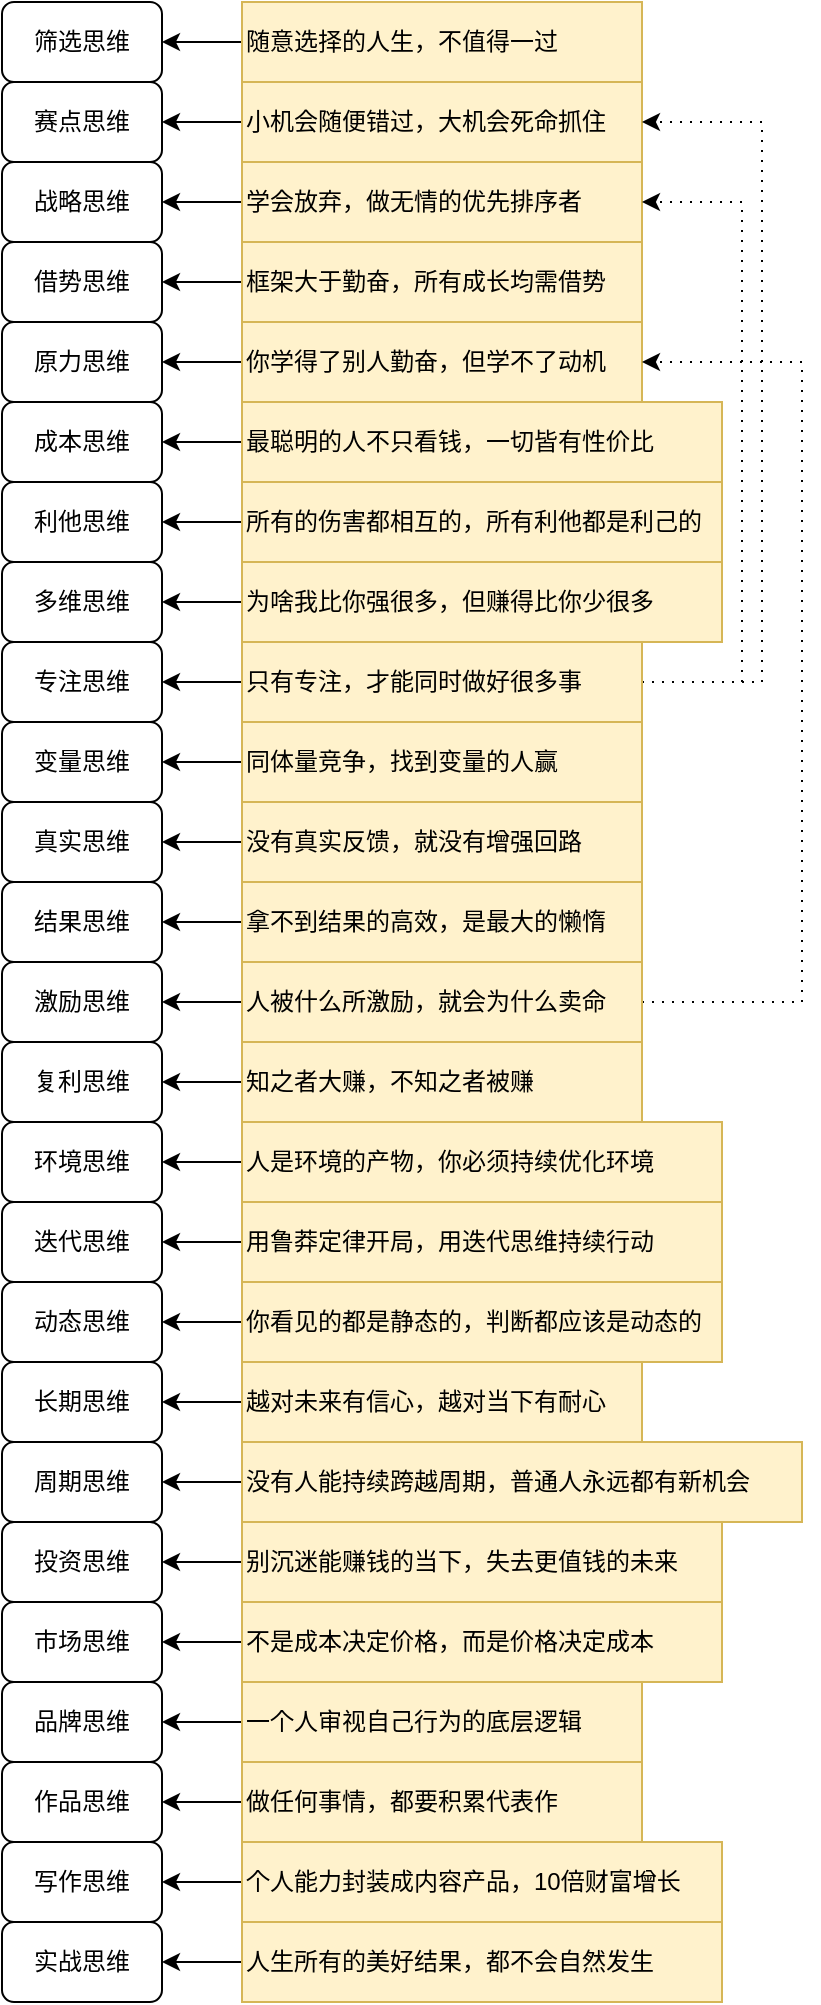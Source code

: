 <mxfile version="24.4.8" type="github">
  <diagram name="第 1 页" id="B3NVgEC1TPL2r2JH5KPZ">
    <mxGraphModel dx="1221" dy="725" grid="1" gridSize="10" guides="1" tooltips="1" connect="1" arrows="1" fold="1" page="1" pageScale="1" pageWidth="827" pageHeight="1169" math="0" shadow="0">
      <root>
        <mxCell id="0" />
        <mxCell id="1" parent="0" />
        <mxCell id="o9pA-VV171bVuTWOxK52-1" value="筛选思维" style="rounded=1;whiteSpace=wrap;html=1;" vertex="1" parent="1">
          <mxGeometry x="160" width="80" height="40" as="geometry" />
        </mxCell>
        <mxCell id="o9pA-VV171bVuTWOxK52-4" value="实战思维" style="rounded=1;whiteSpace=wrap;html=1;" vertex="1" parent="1">
          <mxGeometry x="160" y="960" width="80" height="40" as="geometry" />
        </mxCell>
        <mxCell id="o9pA-VV171bVuTWOxK52-5" value="写作思维" style="rounded=1;whiteSpace=wrap;html=1;" vertex="1" parent="1">
          <mxGeometry x="160" y="920" width="80" height="40" as="geometry" />
        </mxCell>
        <mxCell id="o9pA-VV171bVuTWOxK52-6" value="作品思维" style="rounded=1;whiteSpace=wrap;html=1;" vertex="1" parent="1">
          <mxGeometry x="160" y="880" width="80" height="40" as="geometry" />
        </mxCell>
        <mxCell id="o9pA-VV171bVuTWOxK52-7" value="品牌思维" style="rounded=1;whiteSpace=wrap;html=1;" vertex="1" parent="1">
          <mxGeometry x="160" y="840" width="80" height="40" as="geometry" />
        </mxCell>
        <mxCell id="o9pA-VV171bVuTWOxK52-8" value="市场思维" style="rounded=1;whiteSpace=wrap;html=1;" vertex="1" parent="1">
          <mxGeometry x="160" y="800" width="80" height="40" as="geometry" />
        </mxCell>
        <mxCell id="o9pA-VV171bVuTWOxK52-9" value="投资思维" style="rounded=1;whiteSpace=wrap;html=1;" vertex="1" parent="1">
          <mxGeometry x="160" y="760" width="80" height="40" as="geometry" />
        </mxCell>
        <mxCell id="o9pA-VV171bVuTWOxK52-10" value="周期思维" style="rounded=1;whiteSpace=wrap;html=1;" vertex="1" parent="1">
          <mxGeometry x="160" y="720" width="80" height="40" as="geometry" />
        </mxCell>
        <mxCell id="o9pA-VV171bVuTWOxK52-11" value="长期思维" style="rounded=1;whiteSpace=wrap;html=1;" vertex="1" parent="1">
          <mxGeometry x="160" y="680" width="80" height="40" as="geometry" />
        </mxCell>
        <mxCell id="o9pA-VV171bVuTWOxK52-12" value="动态思维" style="rounded=1;whiteSpace=wrap;html=1;" vertex="1" parent="1">
          <mxGeometry x="160" y="640" width="80" height="40" as="geometry" />
        </mxCell>
        <mxCell id="o9pA-VV171bVuTWOxK52-13" value="迭代思维" style="rounded=1;whiteSpace=wrap;html=1;" vertex="1" parent="1">
          <mxGeometry x="160" y="600" width="80" height="40" as="geometry" />
        </mxCell>
        <mxCell id="o9pA-VV171bVuTWOxK52-14" value="环境思维" style="rounded=1;whiteSpace=wrap;html=1;" vertex="1" parent="1">
          <mxGeometry x="160" y="560" width="80" height="40" as="geometry" />
        </mxCell>
        <mxCell id="o9pA-VV171bVuTWOxK52-15" value="复利思维" style="rounded=1;whiteSpace=wrap;html=1;" vertex="1" parent="1">
          <mxGeometry x="160" y="520" width="80" height="40" as="geometry" />
        </mxCell>
        <mxCell id="o9pA-VV171bVuTWOxK52-16" value="激励思维" style="rounded=1;whiteSpace=wrap;html=1;" vertex="1" parent="1">
          <mxGeometry x="160" y="480" width="80" height="40" as="geometry" />
        </mxCell>
        <mxCell id="o9pA-VV171bVuTWOxK52-17" value="结果思维" style="rounded=1;whiteSpace=wrap;html=1;" vertex="1" parent="1">
          <mxGeometry x="160" y="440" width="80" height="40" as="geometry" />
        </mxCell>
        <mxCell id="o9pA-VV171bVuTWOxK52-18" value="真实思维" style="rounded=1;whiteSpace=wrap;html=1;" vertex="1" parent="1">
          <mxGeometry x="160" y="400" width="80" height="40" as="geometry" />
        </mxCell>
        <mxCell id="o9pA-VV171bVuTWOxK52-19" value="变量思维" style="rounded=1;whiteSpace=wrap;html=1;" vertex="1" parent="1">
          <mxGeometry x="160" y="360" width="80" height="40" as="geometry" />
        </mxCell>
        <mxCell id="o9pA-VV171bVuTWOxK52-20" value="专注思维" style="rounded=1;whiteSpace=wrap;html=1;" vertex="1" parent="1">
          <mxGeometry x="160" y="320" width="80" height="40" as="geometry" />
        </mxCell>
        <mxCell id="o9pA-VV171bVuTWOxK52-21" value="多维思维" style="rounded=1;whiteSpace=wrap;html=1;" vertex="1" parent="1">
          <mxGeometry x="160" y="280" width="80" height="40" as="geometry" />
        </mxCell>
        <mxCell id="o9pA-VV171bVuTWOxK52-22" value="利他思维" style="rounded=1;whiteSpace=wrap;html=1;" vertex="1" parent="1">
          <mxGeometry x="160" y="240" width="80" height="40" as="geometry" />
        </mxCell>
        <mxCell id="o9pA-VV171bVuTWOxK52-23" value="成本思维" style="rounded=1;whiteSpace=wrap;html=1;" vertex="1" parent="1">
          <mxGeometry x="160" y="200" width="80" height="40" as="geometry" />
        </mxCell>
        <mxCell id="o9pA-VV171bVuTWOxK52-24" value="原力思维" style="rounded=1;whiteSpace=wrap;html=1;" vertex="1" parent="1">
          <mxGeometry x="160" y="160" width="80" height="40" as="geometry" />
        </mxCell>
        <mxCell id="o9pA-VV171bVuTWOxK52-25" value="借势思维" style="rounded=1;whiteSpace=wrap;html=1;" vertex="1" parent="1">
          <mxGeometry x="160" y="120" width="80" height="40" as="geometry" />
        </mxCell>
        <mxCell id="o9pA-VV171bVuTWOxK52-26" value="战略思维" style="rounded=1;whiteSpace=wrap;html=1;" vertex="1" parent="1">
          <mxGeometry x="160" y="80" width="80" height="40" as="geometry" />
        </mxCell>
        <mxCell id="o9pA-VV171bVuTWOxK52-27" value="赛点思维" style="rounded=1;whiteSpace=wrap;html=1;" vertex="1" parent="1">
          <mxGeometry x="160" y="40" width="80" height="40" as="geometry" />
        </mxCell>
        <mxCell id="o9pA-VV171bVuTWOxK52-63" style="edgeStyle=orthogonalEdgeStyle;rounded=0;orthogonalLoop=1;jettySize=auto;html=1;exitX=0;exitY=0.5;exitDx=0;exitDy=0;" edge="1" parent="1" source="o9pA-VV171bVuTWOxK52-30" target="o9pA-VV171bVuTWOxK52-1">
          <mxGeometry relative="1" as="geometry" />
        </mxCell>
        <mxCell id="o9pA-VV171bVuTWOxK52-30" value="随意选择的人生，不值得一过" style="text;html=1;align=left;verticalAlign=middle;whiteSpace=wrap;rounded=0;fillColor=#fff2cc;strokeColor=#d6b656;" vertex="1" parent="1">
          <mxGeometry x="280" width="200" height="40" as="geometry" />
        </mxCell>
        <mxCell id="o9pA-VV171bVuTWOxK52-64" style="edgeStyle=orthogonalEdgeStyle;rounded=0;orthogonalLoop=1;jettySize=auto;html=1;exitX=0;exitY=0.5;exitDx=0;exitDy=0;entryX=1;entryY=0.5;entryDx=0;entryDy=0;" edge="1" parent="1" source="o9pA-VV171bVuTWOxK52-32" target="o9pA-VV171bVuTWOxK52-27">
          <mxGeometry relative="1" as="geometry" />
        </mxCell>
        <mxCell id="o9pA-VV171bVuTWOxK52-32" value="小机会随便错过，大机会死命抓住" style="text;html=1;align=left;verticalAlign=middle;whiteSpace=wrap;rounded=0;fillColor=#fff2cc;strokeColor=#d6b656;" vertex="1" parent="1">
          <mxGeometry x="280" y="40" width="200" height="40" as="geometry" />
        </mxCell>
        <mxCell id="o9pA-VV171bVuTWOxK52-65" style="edgeStyle=orthogonalEdgeStyle;rounded=0;orthogonalLoop=1;jettySize=auto;html=1;exitX=0;exitY=0.5;exitDx=0;exitDy=0;" edge="1" parent="1" source="o9pA-VV171bVuTWOxK52-33" target="o9pA-VV171bVuTWOxK52-26">
          <mxGeometry relative="1" as="geometry" />
        </mxCell>
        <mxCell id="o9pA-VV171bVuTWOxK52-33" value="学会放弃，做无情的优先排序者" style="text;html=1;align=left;verticalAlign=middle;whiteSpace=wrap;rounded=0;fillColor=#fff2cc;strokeColor=#d6b656;" vertex="1" parent="1">
          <mxGeometry x="280" y="80" width="200" height="40" as="geometry" />
        </mxCell>
        <mxCell id="o9pA-VV171bVuTWOxK52-66" style="edgeStyle=orthogonalEdgeStyle;rounded=0;orthogonalLoop=1;jettySize=auto;html=1;exitX=0;exitY=0.5;exitDx=0;exitDy=0;" edge="1" parent="1" source="o9pA-VV171bVuTWOxK52-39" target="o9pA-VV171bVuTWOxK52-25">
          <mxGeometry relative="1" as="geometry" />
        </mxCell>
        <mxCell id="o9pA-VV171bVuTWOxK52-39" value="框架大于勤奋，所有成长均需借势" style="text;html=1;align=left;verticalAlign=middle;whiteSpace=wrap;rounded=0;fillColor=#fff2cc;strokeColor=#d6b656;" vertex="1" parent="1">
          <mxGeometry x="280" y="120" width="200" height="40" as="geometry" />
        </mxCell>
        <mxCell id="o9pA-VV171bVuTWOxK52-62" style="edgeStyle=orthogonalEdgeStyle;rounded=0;orthogonalLoop=1;jettySize=auto;html=1;exitX=0;exitY=0.5;exitDx=0;exitDy=0;entryX=1;entryY=0.5;entryDx=0;entryDy=0;" edge="1" parent="1" source="o9pA-VV171bVuTWOxK52-40" target="o9pA-VV171bVuTWOxK52-24">
          <mxGeometry relative="1" as="geometry" />
        </mxCell>
        <mxCell id="o9pA-VV171bVuTWOxK52-40" value="你学得了别人勤奋，但学不了动机" style="text;html=1;align=left;verticalAlign=middle;whiteSpace=wrap;rounded=0;fillColor=#fff2cc;strokeColor=#d6b656;" vertex="1" parent="1">
          <mxGeometry x="280" y="160" width="200" height="40" as="geometry" />
        </mxCell>
        <mxCell id="o9pA-VV171bVuTWOxK52-82" style="edgeStyle=orthogonalEdgeStyle;rounded=0;orthogonalLoop=1;jettySize=auto;html=1;exitX=0;exitY=0.5;exitDx=0;exitDy=0;entryX=1;entryY=0.5;entryDx=0;entryDy=0;" edge="1" parent="1" source="o9pA-VV171bVuTWOxK52-41" target="o9pA-VV171bVuTWOxK52-8">
          <mxGeometry relative="1" as="geometry" />
        </mxCell>
        <mxCell id="o9pA-VV171bVuTWOxK52-41" value="不是成本决定价格，而是价格决定成本" style="text;html=1;align=left;verticalAlign=middle;whiteSpace=wrap;rounded=0;fillColor=#fff2cc;strokeColor=#d6b656;" vertex="1" parent="1">
          <mxGeometry x="280" y="800" width="240" height="40" as="geometry" />
        </mxCell>
        <mxCell id="o9pA-VV171bVuTWOxK52-83" style="edgeStyle=orthogonalEdgeStyle;rounded=0;orthogonalLoop=1;jettySize=auto;html=1;exitX=0;exitY=0.5;exitDx=0;exitDy=0;" edge="1" parent="1" source="o9pA-VV171bVuTWOxK52-42" target="o9pA-VV171bVuTWOxK52-7">
          <mxGeometry relative="1" as="geometry" />
        </mxCell>
        <mxCell id="o9pA-VV171bVuTWOxK52-42" value="一个人审视自己行为的底层逻辑" style="text;html=1;align=left;verticalAlign=middle;whiteSpace=wrap;rounded=0;fillColor=#fff2cc;strokeColor=#d6b656;" vertex="1" parent="1">
          <mxGeometry x="280" y="840" width="200" height="40" as="geometry" />
        </mxCell>
        <mxCell id="o9pA-VV171bVuTWOxK52-84" style="edgeStyle=orthogonalEdgeStyle;rounded=0;orthogonalLoop=1;jettySize=auto;html=1;exitX=0;exitY=0.5;exitDx=0;exitDy=0;" edge="1" parent="1" source="o9pA-VV171bVuTWOxK52-43" target="o9pA-VV171bVuTWOxK52-6">
          <mxGeometry relative="1" as="geometry" />
        </mxCell>
        <mxCell id="o9pA-VV171bVuTWOxK52-43" value="做任何事情，都要积累代表作" style="text;html=1;align=left;verticalAlign=middle;whiteSpace=wrap;rounded=0;fillColor=#fff2cc;strokeColor=#d6b656;" vertex="1" parent="1">
          <mxGeometry x="280" y="880" width="200" height="40" as="geometry" />
        </mxCell>
        <mxCell id="o9pA-VV171bVuTWOxK52-81" style="edgeStyle=orthogonalEdgeStyle;rounded=0;orthogonalLoop=1;jettySize=auto;html=1;exitX=0;exitY=0.5;exitDx=0;exitDy=0;" edge="1" parent="1" source="o9pA-VV171bVuTWOxK52-44" target="o9pA-VV171bVuTWOxK52-9">
          <mxGeometry relative="1" as="geometry" />
        </mxCell>
        <mxCell id="o9pA-VV171bVuTWOxK52-44" value="别沉迷能赚钱的当下，失去更值钱的未来" style="text;html=1;align=left;verticalAlign=middle;whiteSpace=wrap;rounded=0;fillColor=#fff2cc;strokeColor=#d6b656;" vertex="1" parent="1">
          <mxGeometry x="280" y="760" width="240" height="40" as="geometry" />
        </mxCell>
        <mxCell id="o9pA-VV171bVuTWOxK52-67" style="edgeStyle=orthogonalEdgeStyle;rounded=0;orthogonalLoop=1;jettySize=auto;html=1;exitX=0;exitY=0.5;exitDx=0;exitDy=0;" edge="1" parent="1" source="o9pA-VV171bVuTWOxK52-45" target="o9pA-VV171bVuTWOxK52-23">
          <mxGeometry relative="1" as="geometry" />
        </mxCell>
        <mxCell id="o9pA-VV171bVuTWOxK52-45" value="最聪明的人不只看钱，一切皆有性价比" style="text;html=1;align=left;verticalAlign=middle;whiteSpace=wrap;rounded=0;fillColor=#fff2cc;strokeColor=#d6b656;" vertex="1" parent="1">
          <mxGeometry x="280" y="200" width="240" height="40" as="geometry" />
        </mxCell>
        <mxCell id="o9pA-VV171bVuTWOxK52-68" style="edgeStyle=orthogonalEdgeStyle;rounded=0;orthogonalLoop=1;jettySize=auto;html=1;exitX=0;exitY=0.5;exitDx=0;exitDy=0;" edge="1" parent="1" source="o9pA-VV171bVuTWOxK52-46" target="o9pA-VV171bVuTWOxK52-22">
          <mxGeometry relative="1" as="geometry" />
        </mxCell>
        <mxCell id="o9pA-VV171bVuTWOxK52-46" value="所有的伤害都相互的，所有利他都是利己的" style="text;html=1;align=left;verticalAlign=middle;whiteSpace=wrap;rounded=0;fillColor=#fff2cc;strokeColor=#d6b656;" vertex="1" parent="1">
          <mxGeometry x="280" y="240" width="240" height="40" as="geometry" />
        </mxCell>
        <mxCell id="o9pA-VV171bVuTWOxK52-69" style="edgeStyle=orthogonalEdgeStyle;rounded=0;orthogonalLoop=1;jettySize=auto;html=1;exitX=0;exitY=0.5;exitDx=0;exitDy=0;" edge="1" parent="1" source="o9pA-VV171bVuTWOxK52-47" target="o9pA-VV171bVuTWOxK52-21">
          <mxGeometry relative="1" as="geometry" />
        </mxCell>
        <mxCell id="o9pA-VV171bVuTWOxK52-47" value="为啥我比你强很多，但赚得比你少很多" style="text;html=1;align=left;verticalAlign=middle;whiteSpace=wrap;rounded=0;fillColor=#fff2cc;strokeColor=#d6b656;" vertex="1" parent="1">
          <mxGeometry x="280" y="280" width="240" height="40" as="geometry" />
        </mxCell>
        <mxCell id="o9pA-VV171bVuTWOxK52-80" style="edgeStyle=orthogonalEdgeStyle;rounded=0;orthogonalLoop=1;jettySize=auto;html=1;exitX=0;exitY=0.5;exitDx=0;exitDy=0;" edge="1" parent="1" source="o9pA-VV171bVuTWOxK52-48" target="o9pA-VV171bVuTWOxK52-10">
          <mxGeometry relative="1" as="geometry" />
        </mxCell>
        <mxCell id="o9pA-VV171bVuTWOxK52-48" value="没有人能持续跨越周期，普通人永远都有新机会" style="text;html=1;align=left;verticalAlign=middle;whiteSpace=wrap;rounded=0;fillColor=#fff2cc;strokeColor=#d6b656;" vertex="1" parent="1">
          <mxGeometry x="280" y="720" width="280" height="40" as="geometry" />
        </mxCell>
        <mxCell id="o9pA-VV171bVuTWOxK52-79" style="edgeStyle=orthogonalEdgeStyle;rounded=0;orthogonalLoop=1;jettySize=auto;html=1;exitX=0;exitY=0.5;exitDx=0;exitDy=0;entryX=1;entryY=0.5;entryDx=0;entryDy=0;" edge="1" parent="1" source="o9pA-VV171bVuTWOxK52-49" target="o9pA-VV171bVuTWOxK52-11">
          <mxGeometry relative="1" as="geometry" />
        </mxCell>
        <mxCell id="o9pA-VV171bVuTWOxK52-49" value="越对未来有信心，越对当下有耐心" style="text;html=1;align=left;verticalAlign=middle;whiteSpace=wrap;rounded=0;fillColor=#fff2cc;strokeColor=#d6b656;" vertex="1" parent="1">
          <mxGeometry x="280" y="680" width="200" height="40" as="geometry" />
        </mxCell>
        <mxCell id="o9pA-VV171bVuTWOxK52-78" style="edgeStyle=orthogonalEdgeStyle;rounded=0;orthogonalLoop=1;jettySize=auto;html=1;exitX=0;exitY=0.5;exitDx=0;exitDy=0;" edge="1" parent="1" source="o9pA-VV171bVuTWOxK52-50" target="o9pA-VV171bVuTWOxK52-12">
          <mxGeometry relative="1" as="geometry" />
        </mxCell>
        <mxCell id="o9pA-VV171bVuTWOxK52-50" value="你看见的都是静态的，判断都应该是动态的" style="text;html=1;align=left;verticalAlign=middle;whiteSpace=wrap;rounded=0;fillColor=#fff2cc;strokeColor=#d6b656;" vertex="1" parent="1">
          <mxGeometry x="280" y="640" width="240" height="40" as="geometry" />
        </mxCell>
        <mxCell id="o9pA-VV171bVuTWOxK52-77" style="edgeStyle=orthogonalEdgeStyle;rounded=0;orthogonalLoop=1;jettySize=auto;html=1;exitX=0;exitY=0.5;exitDx=0;exitDy=0;" edge="1" parent="1" source="o9pA-VV171bVuTWOxK52-51" target="o9pA-VV171bVuTWOxK52-13">
          <mxGeometry relative="1" as="geometry" />
        </mxCell>
        <mxCell id="o9pA-VV171bVuTWOxK52-51" value="用鲁莽定律开局，用迭代思维持续行动" style="text;html=1;align=left;verticalAlign=middle;whiteSpace=wrap;rounded=0;fillColor=#fff2cc;strokeColor=#d6b656;" vertex="1" parent="1">
          <mxGeometry x="280" y="600" width="240" height="40" as="geometry" />
        </mxCell>
        <mxCell id="o9pA-VV171bVuTWOxK52-76" style="edgeStyle=orthogonalEdgeStyle;rounded=0;orthogonalLoop=1;jettySize=auto;html=1;exitX=0;exitY=0.5;exitDx=0;exitDy=0;" edge="1" parent="1" source="o9pA-VV171bVuTWOxK52-52" target="o9pA-VV171bVuTWOxK52-14">
          <mxGeometry relative="1" as="geometry" />
        </mxCell>
        <mxCell id="o9pA-VV171bVuTWOxK52-52" value="人是环境的产物，你必须持续优化环境" style="text;html=1;align=left;verticalAlign=middle;whiteSpace=wrap;rounded=0;fillColor=#fff2cc;strokeColor=#d6b656;" vertex="1" parent="1">
          <mxGeometry x="280" y="560" width="240" height="40" as="geometry" />
        </mxCell>
        <mxCell id="o9pA-VV171bVuTWOxK52-75" style="edgeStyle=orthogonalEdgeStyle;rounded=0;orthogonalLoop=1;jettySize=auto;html=1;exitX=0;exitY=0.5;exitDx=0;exitDy=0;entryX=1;entryY=0.5;entryDx=0;entryDy=0;" edge="1" parent="1" source="o9pA-VV171bVuTWOxK52-53" target="o9pA-VV171bVuTWOxK52-15">
          <mxGeometry relative="1" as="geometry" />
        </mxCell>
        <mxCell id="o9pA-VV171bVuTWOxK52-53" value="知之者大赚，不知之者被赚" style="text;html=1;align=left;verticalAlign=middle;whiteSpace=wrap;rounded=0;fillColor=#fff2cc;strokeColor=#d6b656;" vertex="1" parent="1">
          <mxGeometry x="280" y="520" width="200" height="40" as="geometry" />
        </mxCell>
        <mxCell id="o9pA-VV171bVuTWOxK52-61" style="edgeStyle=orthogonalEdgeStyle;rounded=0;orthogonalLoop=1;jettySize=auto;html=1;exitX=1;exitY=0.5;exitDx=0;exitDy=0;entryX=1;entryY=0.5;entryDx=0;entryDy=0;dashed=1;dashPattern=1 4;" edge="1" parent="1" source="o9pA-VV171bVuTWOxK52-54" target="o9pA-VV171bVuTWOxK52-40">
          <mxGeometry relative="1" as="geometry">
            <Array as="points">
              <mxPoint x="560" y="500" />
              <mxPoint x="560" y="180" />
            </Array>
          </mxGeometry>
        </mxCell>
        <mxCell id="o9pA-VV171bVuTWOxK52-74" style="edgeStyle=orthogonalEdgeStyle;rounded=0;orthogonalLoop=1;jettySize=auto;html=1;exitX=0;exitY=0.5;exitDx=0;exitDy=0;" edge="1" parent="1" source="o9pA-VV171bVuTWOxK52-54" target="o9pA-VV171bVuTWOxK52-16">
          <mxGeometry relative="1" as="geometry" />
        </mxCell>
        <mxCell id="o9pA-VV171bVuTWOxK52-54" value="人被什么所激励，就会为什么卖命" style="text;html=1;align=left;verticalAlign=middle;whiteSpace=wrap;rounded=0;fillColor=#fff2cc;strokeColor=#d6b656;" vertex="1" parent="1">
          <mxGeometry x="280" y="480" width="200" height="40" as="geometry" />
        </mxCell>
        <mxCell id="o9pA-VV171bVuTWOxK52-73" style="edgeStyle=orthogonalEdgeStyle;rounded=0;orthogonalLoop=1;jettySize=auto;html=1;exitX=0;exitY=0.5;exitDx=0;exitDy=0;" edge="1" parent="1" source="o9pA-VV171bVuTWOxK52-55" target="o9pA-VV171bVuTWOxK52-17">
          <mxGeometry relative="1" as="geometry" />
        </mxCell>
        <mxCell id="o9pA-VV171bVuTWOxK52-55" value="拿不到结果的高效，是最大的懒惰" style="text;html=1;align=left;verticalAlign=middle;whiteSpace=wrap;rounded=0;fillColor=#fff2cc;strokeColor=#d6b656;" vertex="1" parent="1">
          <mxGeometry x="280" y="440" width="200" height="40" as="geometry" />
        </mxCell>
        <mxCell id="o9pA-VV171bVuTWOxK52-72" style="edgeStyle=orthogonalEdgeStyle;rounded=0;orthogonalLoop=1;jettySize=auto;html=1;exitX=0;exitY=0.5;exitDx=0;exitDy=0;" edge="1" parent="1" source="o9pA-VV171bVuTWOxK52-56" target="o9pA-VV171bVuTWOxK52-18">
          <mxGeometry relative="1" as="geometry" />
        </mxCell>
        <mxCell id="o9pA-VV171bVuTWOxK52-56" value="没有真实反馈，就没有增强回路" style="text;html=1;align=left;verticalAlign=middle;whiteSpace=wrap;rounded=0;fillColor=#fff2cc;strokeColor=#d6b656;" vertex="1" parent="1">
          <mxGeometry x="280" y="400" width="200" height="40" as="geometry" />
        </mxCell>
        <mxCell id="o9pA-VV171bVuTWOxK52-71" style="edgeStyle=orthogonalEdgeStyle;rounded=0;orthogonalLoop=1;jettySize=auto;html=1;exitX=0;exitY=0.5;exitDx=0;exitDy=0;" edge="1" parent="1" source="o9pA-VV171bVuTWOxK52-57" target="o9pA-VV171bVuTWOxK52-19">
          <mxGeometry relative="1" as="geometry" />
        </mxCell>
        <mxCell id="o9pA-VV171bVuTWOxK52-57" value="同体量竞争，找到变量的人赢" style="text;html=1;align=left;verticalAlign=middle;whiteSpace=wrap;rounded=0;fillColor=#fff2cc;strokeColor=#d6b656;" vertex="1" parent="1">
          <mxGeometry x="280" y="360" width="200" height="40" as="geometry" />
        </mxCell>
        <mxCell id="o9pA-VV171bVuTWOxK52-70" style="edgeStyle=orthogonalEdgeStyle;rounded=0;orthogonalLoop=1;jettySize=auto;html=1;exitX=0;exitY=0.5;exitDx=0;exitDy=0;" edge="1" parent="1" source="o9pA-VV171bVuTWOxK52-58" target="o9pA-VV171bVuTWOxK52-20">
          <mxGeometry relative="1" as="geometry" />
        </mxCell>
        <mxCell id="o9pA-VV171bVuTWOxK52-87" style="edgeStyle=orthogonalEdgeStyle;rounded=0;orthogonalLoop=1;jettySize=auto;html=1;exitX=1;exitY=0.5;exitDx=0;exitDy=0;entryX=1;entryY=0.5;entryDx=0;entryDy=0;dashed=1;dashPattern=1 4;" edge="1" parent="1" source="o9pA-VV171bVuTWOxK52-58" target="o9pA-VV171bVuTWOxK52-33">
          <mxGeometry relative="1" as="geometry">
            <Array as="points">
              <mxPoint x="530" y="340" />
              <mxPoint x="530" y="100" />
            </Array>
          </mxGeometry>
        </mxCell>
        <mxCell id="o9pA-VV171bVuTWOxK52-88" style="edgeStyle=orthogonalEdgeStyle;rounded=0;orthogonalLoop=1;jettySize=auto;html=1;exitX=1;exitY=0.5;exitDx=0;exitDy=0;entryX=1;entryY=0.5;entryDx=0;entryDy=0;dashed=1;dashPattern=1 4;" edge="1" parent="1" source="o9pA-VV171bVuTWOxK52-58" target="o9pA-VV171bVuTWOxK52-32">
          <mxGeometry relative="1" as="geometry">
            <Array as="points">
              <mxPoint x="540" y="340" />
              <mxPoint x="540" y="60" />
            </Array>
          </mxGeometry>
        </mxCell>
        <mxCell id="o9pA-VV171bVuTWOxK52-58" value="只有专注，才能同时做好很多事" style="text;html=1;align=left;verticalAlign=middle;whiteSpace=wrap;rounded=0;fillColor=#fff2cc;strokeColor=#d6b656;" vertex="1" parent="1">
          <mxGeometry x="280" y="320" width="200" height="40" as="geometry" />
        </mxCell>
        <mxCell id="o9pA-VV171bVuTWOxK52-85" style="edgeStyle=orthogonalEdgeStyle;rounded=0;orthogonalLoop=1;jettySize=auto;html=1;exitX=0;exitY=0.5;exitDx=0;exitDy=0;entryX=1;entryY=0.5;entryDx=0;entryDy=0;" edge="1" parent="1" source="o9pA-VV171bVuTWOxK52-59" target="o9pA-VV171bVuTWOxK52-5">
          <mxGeometry relative="1" as="geometry" />
        </mxCell>
        <mxCell id="o9pA-VV171bVuTWOxK52-59" value="个人能力封装成内容产品，10倍财富增长" style="text;html=1;align=left;verticalAlign=middle;whiteSpace=wrap;rounded=0;fillColor=#fff2cc;strokeColor=#d6b656;" vertex="1" parent="1">
          <mxGeometry x="280" y="920" width="240" height="40" as="geometry" />
        </mxCell>
        <mxCell id="o9pA-VV171bVuTWOxK52-86" style="edgeStyle=orthogonalEdgeStyle;rounded=0;orthogonalLoop=1;jettySize=auto;html=1;exitX=0;exitY=0.5;exitDx=0;exitDy=0;" edge="1" parent="1" source="o9pA-VV171bVuTWOxK52-60" target="o9pA-VV171bVuTWOxK52-4">
          <mxGeometry relative="1" as="geometry" />
        </mxCell>
        <mxCell id="o9pA-VV171bVuTWOxK52-60" value="人生所有的美好结果，都不会自然发生" style="text;html=1;align=left;verticalAlign=middle;whiteSpace=wrap;rounded=0;fillColor=#fff2cc;strokeColor=#d6b656;" vertex="1" parent="1">
          <mxGeometry x="280" y="960" width="240" height="40" as="geometry" />
        </mxCell>
      </root>
    </mxGraphModel>
  </diagram>
</mxfile>
